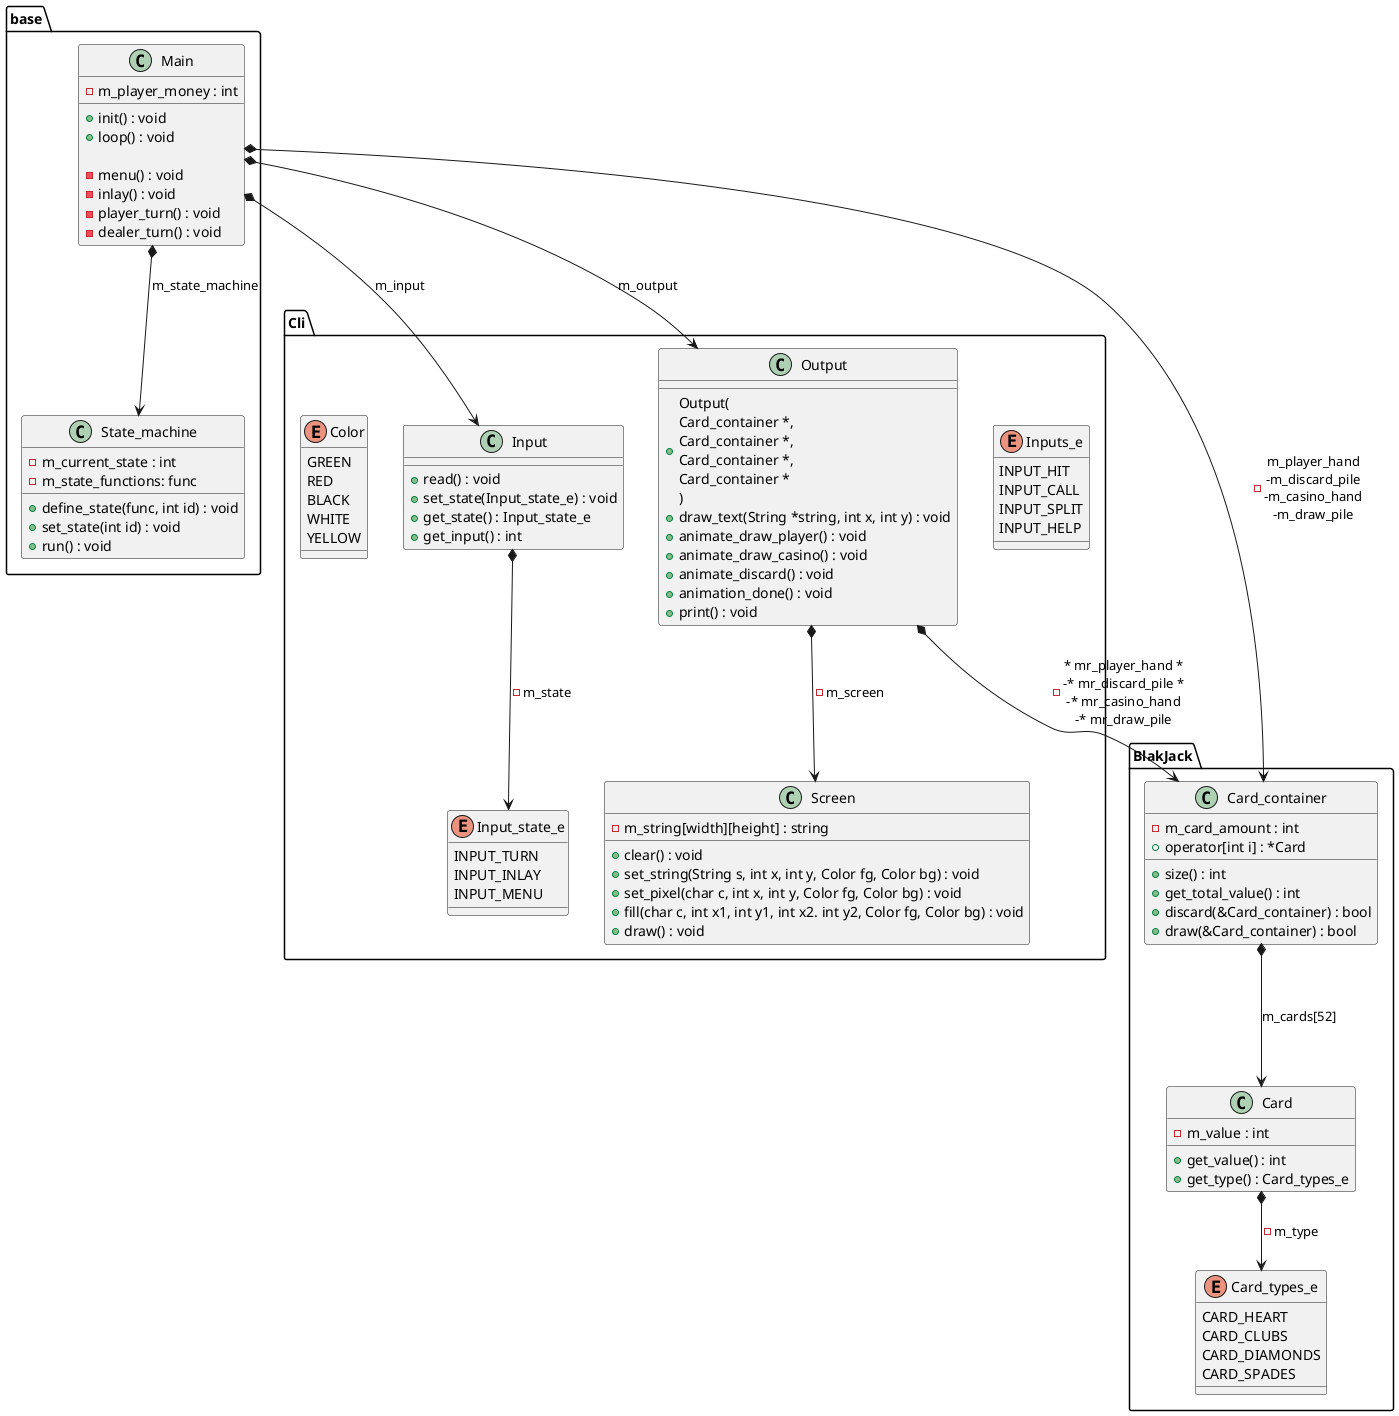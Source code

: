 @startuml class_diagram

package base {
    class Main {
        -m_player_money : int
		+init() : void
		+loop() : void

		-menu() : void
		-inlay() : void
		-player_turn() : void
		-dealer_turn() : void
    }

	class State_machine {
		-m_current_state : int
		-m_state_functions: func
		+define_state(func, int id) : void
		+set_state(int id) : void
		+run() : void
	}
}

Main *--> State_machine : m_state_machine

package Cli {
    enum Input_state_e {
        INPUT_TURN
        INPUT_INLAY
        INPUT_MENU
    }

    enum Inputs_e {
        INPUT_HIT
        INPUT_CALL
        INPUT_SPLIT
        INPUT_HELP
    }

    class Input {
        +read() : void
        +set_state(Input_state_e) : void
        +get_state() : Input_state_e
        +get_input() : int
    }


    class Output {
        +Output(\nCard_container *,\nCard_container *,\nCard_container *,\nCard_container *\n)
		+draw_text(String *string, int x, int y) : void
		+animate_draw_player() : void
		+animate_draw_casino() : void
		+animate_discard() : void
		+animation_done() : void
        +print() : void
    }

	enum Color {
		GREEN
		RED
		BLACK
		WHITE
		YELLOW
	}

	class Screen {
		-m_string[width][height] : string
		+clear() : void
		+set_string(String s, int x, int y, Color fg, Color bg) : void
		+set_pixel(char c, int x, int y, Color fg, Color bg) : void
		+fill(char c, int x1, int y1, int x2. int y2, Color fg, Color bg) : void
		+draw() : void
	}
}

Output *--> Screen : -m_screen
Input *--> Input_state_e : -m_state

package BlakJack {
    enum Card_types_e {
        CARD_HEART
        CARD_CLUBS
        CARD_DIAMONDS
        CARD_SPADES
    }

    class Card_container {
        -m_card_amount : int
        +operator[int i] : *Card
		+size() : int
        +get_total_value() : int
        +discard(&Card_container) : bool
        +draw(&Card_container) : bool
    }

    class Card {
        -m_value : int
        +get_value() : int
        +get_type() : Card_types_e
	}

    Card *--> Card_types_e : -m_type
    Card_container *---> Card : m_cards[52]

}



Main *--> Card_container : -m_player_hand\n-m_discard_pile\n-m_casino_hand\n-m_draw_pile
Main *--> Input : m_input
Main *--> Output : m_output

Output *--> Card_container : -* mr_player_hand *\n-* mr_discard_pile *\n-* mr_casino_hand\n-* mr_draw_pile


@enduml